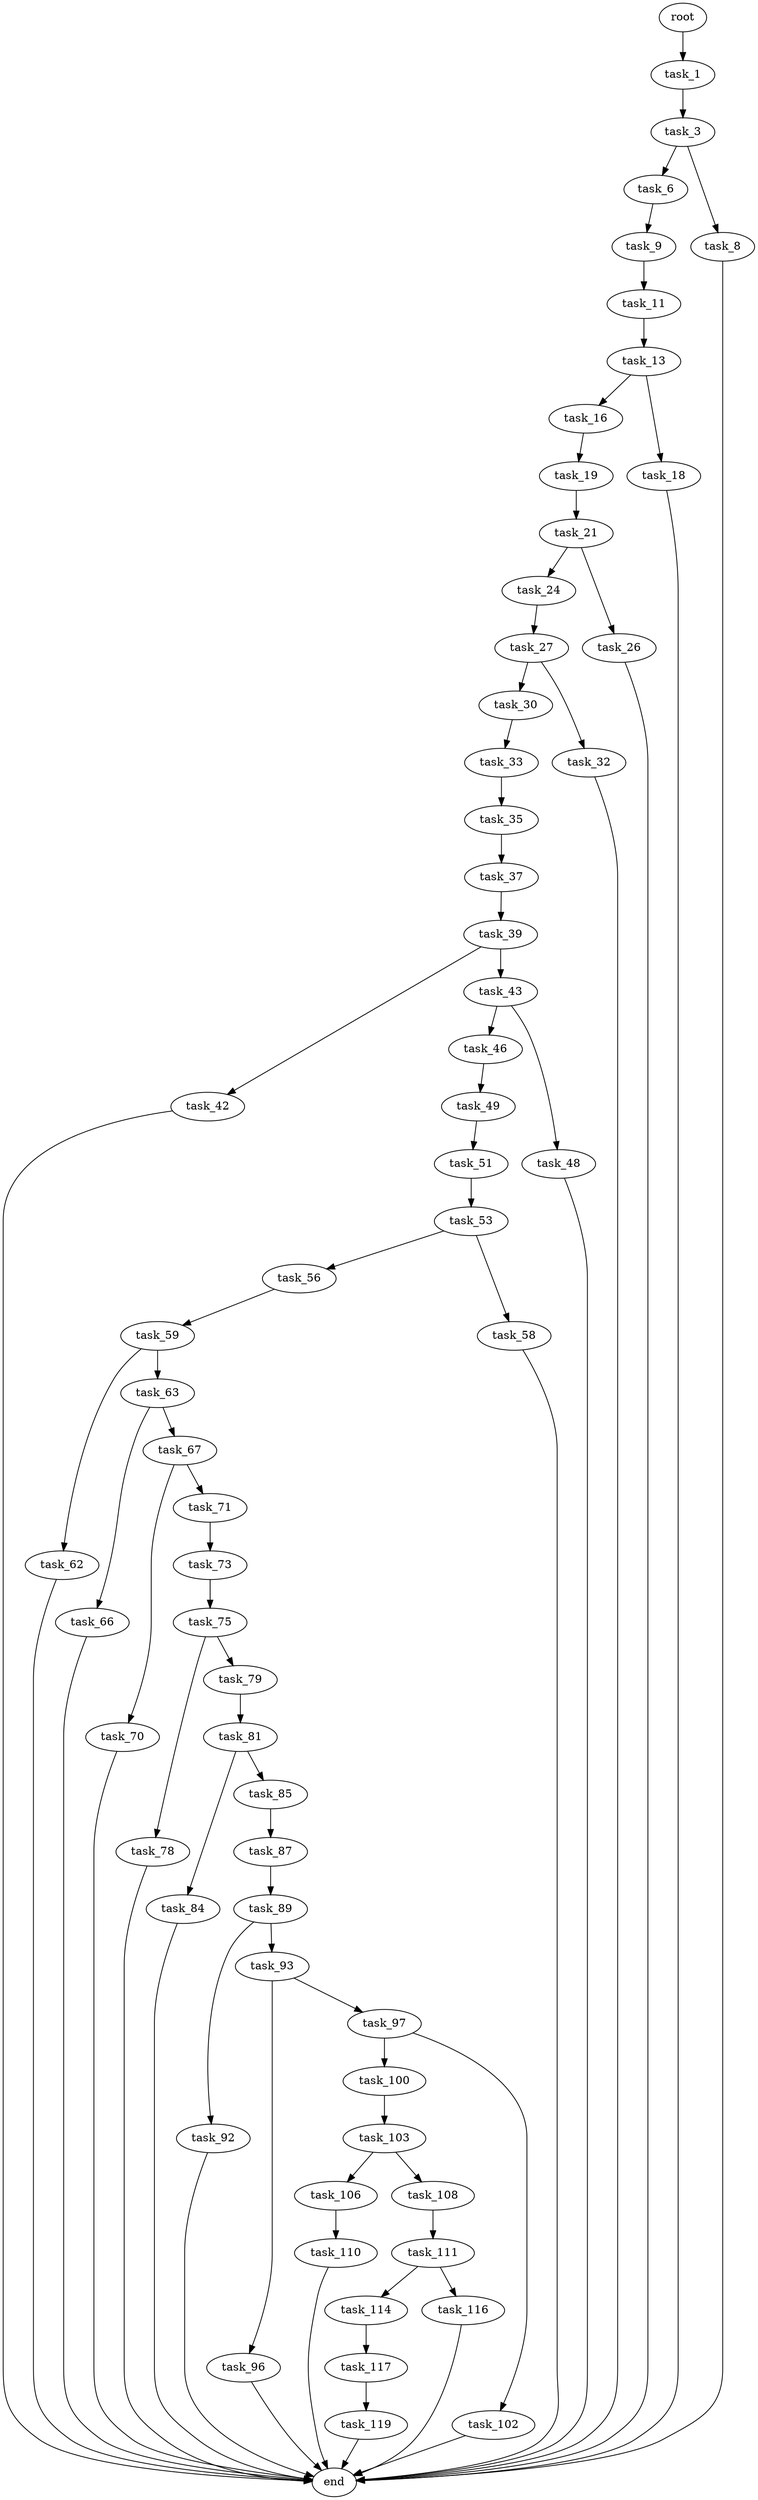 digraph G {
  root [size="0.000000"];
  task_1 [size="13515322456.000000"];
  task_3 [size="359878177104.000000"];
  task_6 [size="782757789696.000000"];
  task_8 [size="15776047362.000000"];
  task_9 [size="68719476736.000000"];
  task_11 [size="8589934592.000000"];
  task_13 [size="1892526275.000000"];
  task_16 [size="5310821223.000000"];
  task_18 [size="8589934592.000000"];
  task_19 [size="68719476736.000000"];
  task_21 [size="1073741824000.000000"];
  task_24 [size="7864882405.000000"];
  task_26 [size="363351633800.000000"];
  task_27 [size="1940230529.000000"];
  task_30 [size="170335857314.000000"];
  task_32 [size="5014559946.000000"];
  task_33 [size="134217728000.000000"];
  task_35 [size="20446044701.000000"];
  task_37 [size="2556894897.000000"];
  task_39 [size="830870661.000000"];
  task_42 [size="9899512301.000000"];
  task_43 [size="24403907624.000000"];
  task_46 [size="1813974220.000000"];
  task_48 [size="66463938397.000000"];
  task_49 [size="8589934592.000000"];
  task_51 [size="2393252960.000000"];
  task_53 [size="134217728000.000000"];
  task_56 [size="221838122907.000000"];
  task_58 [size="1432433995.000000"];
  task_59 [size="22802760660.000000"];
  task_62 [size="231928233984.000000"];
  task_63 [size="450881479963.000000"];
  task_66 [size="1834752738.000000"];
  task_67 [size="10917564633.000000"];
  task_70 [size="2030748176.000000"];
  task_71 [size="45889965098.000000"];
  task_73 [size="8589934592.000000"];
  task_75 [size="231928233984.000000"];
  task_78 [size="25892012465.000000"];
  task_79 [size="28991029248.000000"];
  task_81 [size="12502494602.000000"];
  task_84 [size="92800647154.000000"];
  task_85 [size="531096391922.000000"];
  task_87 [size="231928233984.000000"];
  task_89 [size="19618219996.000000"];
  task_92 [size="159615595937.000000"];
  task_93 [size="1152844645200.000000"];
  task_96 [size="134217728000.000000"];
  task_97 [size="31424428026.000000"];
  task_100 [size="231928233984.000000"];
  task_102 [size="420109753232.000000"];
  task_103 [size="10712825621.000000"];
  task_106 [size="24007055983.000000"];
  task_108 [size="698321797706.000000"];
  task_110 [size="34182112674.000000"];
  task_111 [size="1073741824000.000000"];
  task_114 [size="8589934592.000000"];
  task_116 [size="155901331251.000000"];
  task_117 [size="68719476736.000000"];
  task_119 [size="28991029248.000000"];
  end [size="0.000000"];

  root -> task_1 [size="1.000000"];
  task_1 -> task_3 [size="411041792.000000"];
  task_3 -> task_6 [size="301989888.000000"];
  task_3 -> task_8 [size="301989888.000000"];
  task_6 -> task_9 [size="679477248.000000"];
  task_8 -> end [size="1.000000"];
  task_9 -> task_11 [size="134217728.000000"];
  task_11 -> task_13 [size="33554432.000000"];
  task_13 -> task_16 [size="33554432.000000"];
  task_13 -> task_18 [size="33554432.000000"];
  task_16 -> task_19 [size="209715200.000000"];
  task_18 -> end [size="1.000000"];
  task_19 -> task_21 [size="134217728.000000"];
  task_21 -> task_24 [size="838860800.000000"];
  task_21 -> task_26 [size="838860800.000000"];
  task_24 -> task_27 [size="679477248.000000"];
  task_26 -> end [size="1.000000"];
  task_27 -> task_30 [size="75497472.000000"];
  task_27 -> task_32 [size="75497472.000000"];
  task_30 -> task_33 [size="209715200.000000"];
  task_32 -> end [size="1.000000"];
  task_33 -> task_35 [size="209715200.000000"];
  task_35 -> task_37 [size="679477248.000000"];
  task_37 -> task_39 [size="301989888.000000"];
  task_39 -> task_42 [size="33554432.000000"];
  task_39 -> task_43 [size="33554432.000000"];
  task_42 -> end [size="1.000000"];
  task_43 -> task_46 [size="33554432.000000"];
  task_43 -> task_48 [size="33554432.000000"];
  task_46 -> task_49 [size="33554432.000000"];
  task_48 -> end [size="1.000000"];
  task_49 -> task_51 [size="33554432.000000"];
  task_51 -> task_53 [size="75497472.000000"];
  task_53 -> task_56 [size="209715200.000000"];
  task_53 -> task_58 [size="209715200.000000"];
  task_56 -> task_59 [size="301989888.000000"];
  task_58 -> end [size="1.000000"];
  task_59 -> task_62 [size="411041792.000000"];
  task_59 -> task_63 [size="411041792.000000"];
  task_62 -> end [size="1.000000"];
  task_63 -> task_66 [size="536870912.000000"];
  task_63 -> task_67 [size="536870912.000000"];
  task_66 -> end [size="1.000000"];
  task_67 -> task_70 [size="679477248.000000"];
  task_67 -> task_71 [size="679477248.000000"];
  task_70 -> end [size="1.000000"];
  task_71 -> task_73 [size="33554432.000000"];
  task_73 -> task_75 [size="33554432.000000"];
  task_75 -> task_78 [size="301989888.000000"];
  task_75 -> task_79 [size="301989888.000000"];
  task_78 -> end [size="1.000000"];
  task_79 -> task_81 [size="75497472.000000"];
  task_81 -> task_84 [size="411041792.000000"];
  task_81 -> task_85 [size="411041792.000000"];
  task_84 -> end [size="1.000000"];
  task_85 -> task_87 [size="536870912.000000"];
  task_87 -> task_89 [size="301989888.000000"];
  task_89 -> task_92 [size="536870912.000000"];
  task_89 -> task_93 [size="536870912.000000"];
  task_92 -> end [size="1.000000"];
  task_93 -> task_96 [size="838860800.000000"];
  task_93 -> task_97 [size="838860800.000000"];
  task_96 -> end [size="1.000000"];
  task_97 -> task_100 [size="536870912.000000"];
  task_97 -> task_102 [size="536870912.000000"];
  task_100 -> task_103 [size="301989888.000000"];
  task_102 -> end [size="1.000000"];
  task_103 -> task_106 [size="33554432.000000"];
  task_103 -> task_108 [size="33554432.000000"];
  task_106 -> task_110 [size="411041792.000000"];
  task_108 -> task_111 [size="679477248.000000"];
  task_110 -> end [size="1.000000"];
  task_111 -> task_114 [size="838860800.000000"];
  task_111 -> task_116 [size="838860800.000000"];
  task_114 -> task_117 [size="33554432.000000"];
  task_116 -> end [size="1.000000"];
  task_117 -> task_119 [size="134217728.000000"];
  task_119 -> end [size="1.000000"];
}
